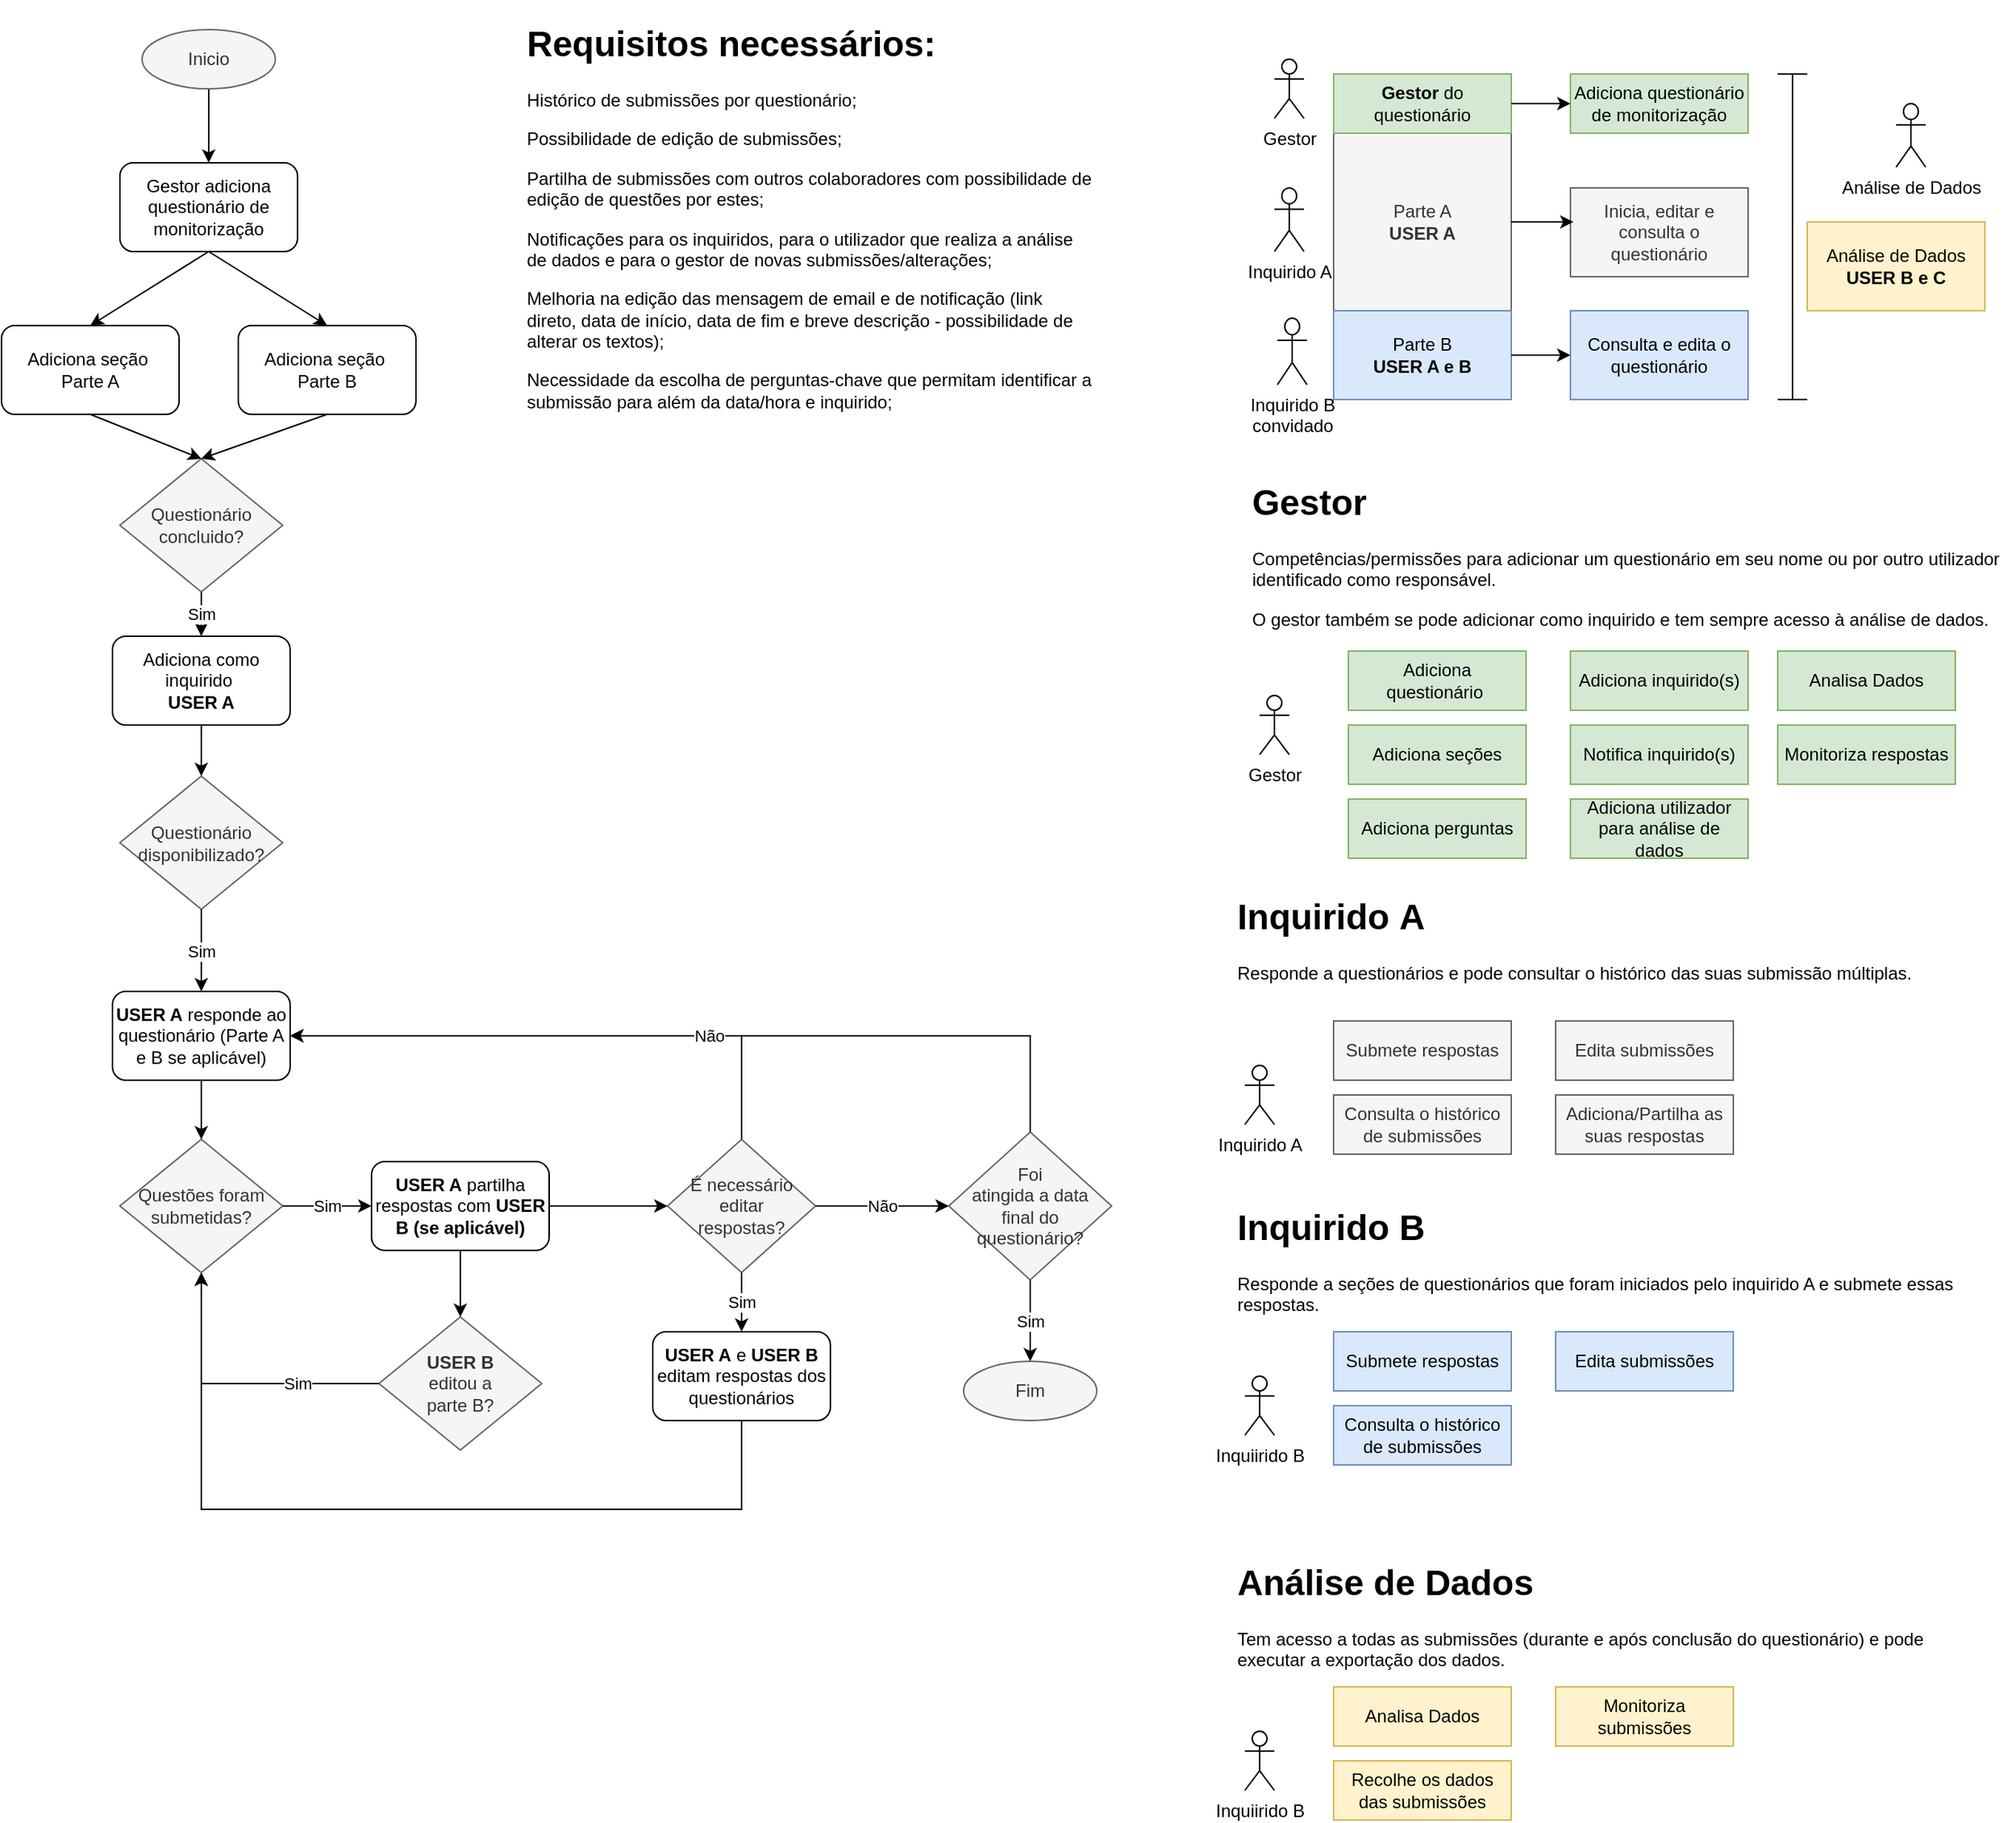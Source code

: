<mxfile version="20.5.1" type="github">
  <diagram id="D0BnEPBHgKbLKha-eheF" name="Página-1">
    <mxGraphModel dx="811" dy="474" grid="1" gridSize="10" guides="1" tooltips="1" connect="1" arrows="1" fold="1" page="1" pageScale="1" pageWidth="827" pageHeight="1169" math="0" shadow="0">
      <root>
        <mxCell id="0" />
        <mxCell id="1" parent="0" />
        <mxCell id="jwrrGk7fc2D3mUX76oG3-1" value="Parte A&lt;br&gt;&lt;b&gt;USER A&lt;/b&gt;" style="whiteSpace=wrap;html=1;aspect=fixed;fillColor=#f5f5f5;fontColor=#333333;strokeColor=#666666;" vertex="1" parent="1">
          <mxGeometry x="930" y="150" width="120" height="120" as="geometry" />
        </mxCell>
        <mxCell id="jwrrGk7fc2D3mUX76oG3-2" value="Parte B&lt;br&gt;&lt;b&gt;USER A e B&lt;/b&gt;" style="rounded=0;whiteSpace=wrap;html=1;fillColor=#dae8fc;strokeColor=#6c8ebf;" vertex="1" parent="1">
          <mxGeometry x="930" y="270" width="120" height="60" as="geometry" />
        </mxCell>
        <mxCell id="jwrrGk7fc2D3mUX76oG3-3" value="Adiciona questionário de monitorização" style="text;html=1;strokeColor=#82b366;fillColor=#d5e8d4;align=center;verticalAlign=middle;whiteSpace=wrap;rounded=0;" vertex="1" parent="1">
          <mxGeometry x="1090" y="110" width="120" height="40" as="geometry" />
        </mxCell>
        <mxCell id="jwrrGk7fc2D3mUX76oG3-6" value="Inicia, editar e consulta o questionário" style="rounded=0;whiteSpace=wrap;html=1;fillColor=#f5f5f5;fontColor=#333333;strokeColor=#666666;" vertex="1" parent="1">
          <mxGeometry x="1090" y="187" width="120" height="60" as="geometry" />
        </mxCell>
        <mxCell id="jwrrGk7fc2D3mUX76oG3-8" value="" style="endArrow=classic;html=1;rounded=0;entryX=0.017;entryY=0.383;entryDx=0;entryDy=0;entryPerimeter=0;" edge="1" parent="1" source="jwrrGk7fc2D3mUX76oG3-1" target="jwrrGk7fc2D3mUX76oG3-6">
          <mxGeometry width="50" height="50" relative="1" as="geometry">
            <mxPoint x="1050" y="240" as="sourcePoint" />
            <mxPoint x="1100" y="190" as="targetPoint" />
          </mxGeometry>
        </mxCell>
        <mxCell id="jwrrGk7fc2D3mUX76oG3-11" value="Consulta e edita o questionário" style="rounded=0;whiteSpace=wrap;html=1;fillColor=#dae8fc;strokeColor=#6c8ebf;" vertex="1" parent="1">
          <mxGeometry x="1090" y="270" width="120" height="60" as="geometry" />
        </mxCell>
        <mxCell id="jwrrGk7fc2D3mUX76oG3-14" value="" style="endArrow=classic;html=1;rounded=0;entryX=0;entryY=0.5;entryDx=0;entryDy=0;" edge="1" parent="1" source="jwrrGk7fc2D3mUX76oG3-2" target="jwrrGk7fc2D3mUX76oG3-11">
          <mxGeometry width="50" height="50" relative="1" as="geometry">
            <mxPoint x="1050" y="350" as="sourcePoint" />
            <mxPoint x="1120.711" y="300" as="targetPoint" />
          </mxGeometry>
        </mxCell>
        <mxCell id="jwrrGk7fc2D3mUX76oG3-17" value="Gestor adiciona questionário de monitorização" style="rounded=1;whiteSpace=wrap;html=1;" vertex="1" parent="1">
          <mxGeometry x="110" y="170" width="120" height="60" as="geometry" />
        </mxCell>
        <mxCell id="jwrrGk7fc2D3mUX76oG3-18" value="Adiciona seção&amp;nbsp;&lt;br&gt;Parte A" style="rounded=1;whiteSpace=wrap;html=1;" vertex="1" parent="1">
          <mxGeometry x="30" y="280" width="120" height="60" as="geometry" />
        </mxCell>
        <mxCell id="jwrrGk7fc2D3mUX76oG3-19" value="Adiciona seção&amp;nbsp;&lt;br&gt;Parte B" style="rounded=1;whiteSpace=wrap;html=1;" vertex="1" parent="1">
          <mxGeometry x="190" y="280" width="120" height="60" as="geometry" />
        </mxCell>
        <mxCell id="jwrrGk7fc2D3mUX76oG3-20" value="Questionário concluido?" style="rhombus;whiteSpace=wrap;html=1;fillColor=#f5f5f5;fontColor=#333333;strokeColor=#666666;" vertex="1" parent="1">
          <mxGeometry x="110" y="370" width="110" height="90" as="geometry" />
        </mxCell>
        <mxCell id="jwrrGk7fc2D3mUX76oG3-21" value="Adiciona como inquirido&amp;nbsp;&lt;br&gt;&lt;b&gt;USER A&lt;/b&gt;" style="rounded=1;whiteSpace=wrap;html=1;" vertex="1" parent="1">
          <mxGeometry x="105" y="490" width="120" height="60" as="geometry" />
        </mxCell>
        <mxCell id="jwrrGk7fc2D3mUX76oG3-23" value="" style="shape=crossbar;whiteSpace=wrap;html=1;rounded=1;direction=south;fillStyle=dashed;gradientColor=none;" vertex="1" parent="1">
          <mxGeometry x="1230" y="110" width="20" height="220" as="geometry" />
        </mxCell>
        <mxCell id="jwrrGk7fc2D3mUX76oG3-25" value="Análise de Dados&lt;br&gt;&lt;b&gt;USER B e C&lt;/b&gt;" style="rounded=0;whiteSpace=wrap;html=1;fillColor=#fff2cc;strokeColor=#d6b656;" vertex="1" parent="1">
          <mxGeometry x="1250" y="210" width="120" height="60" as="geometry" />
        </mxCell>
        <mxCell id="jwrrGk7fc2D3mUX76oG3-27" value="Questionário disponibilizado?" style="rhombus;whiteSpace=wrap;html=1;fillColor=#f5f5f5;fontColor=#333333;strokeColor=#666666;" vertex="1" parent="1">
          <mxGeometry x="110" y="584.5" width="110" height="90" as="geometry" />
        </mxCell>
        <mxCell id="jwrrGk7fc2D3mUX76oG3-28" value="&lt;b&gt;USER A&lt;/b&gt; responde ao questionário (Parte A e B se aplicável)" style="rounded=1;whiteSpace=wrap;html=1;" vertex="1" parent="1">
          <mxGeometry x="105" y="730" width="120" height="60" as="geometry" />
        </mxCell>
        <mxCell id="jwrrGk7fc2D3mUX76oG3-30" value="&lt;b&gt;USER A&lt;/b&gt; partilha respostas com &lt;b&gt;USER B (se aplicável)&lt;/b&gt;" style="rounded=1;whiteSpace=wrap;html=1;" vertex="1" parent="1">
          <mxGeometry x="280" y="845" width="120" height="60" as="geometry" />
        </mxCell>
        <mxCell id="jwrrGk7fc2D3mUX76oG3-31" value="Questões foram submetidas?" style="rhombus;whiteSpace=wrap;html=1;fillColor=#f5f5f5;fontColor=#333333;strokeColor=#666666;" vertex="1" parent="1">
          <mxGeometry x="110" y="830" width="110" height="90" as="geometry" />
        </mxCell>
        <mxCell id="jwrrGk7fc2D3mUX76oG3-34" value="&lt;b&gt;USER B &lt;/b&gt;&lt;br&gt;editou a &lt;br&gt;parte B?" style="rhombus;whiteSpace=wrap;html=1;fillColor=#f5f5f5;fontColor=#333333;strokeColor=#666666;" vertex="1" parent="1">
          <mxGeometry x="285" y="950" width="110" height="90" as="geometry" />
        </mxCell>
        <mxCell id="jwrrGk7fc2D3mUX76oG3-37" value="" style="endArrow=classic;html=1;rounded=0;" edge="1" parent="1" target="jwrrGk7fc2D3mUX76oG3-17">
          <mxGeometry width="50" height="50" relative="1" as="geometry">
            <mxPoint x="170" y="120" as="sourcePoint" />
            <mxPoint x="170" y="160" as="targetPoint" />
          </mxGeometry>
        </mxCell>
        <mxCell id="jwrrGk7fc2D3mUX76oG3-38" value="" style="endArrow=classic;html=1;rounded=0;exitX=0.5;exitY=1;exitDx=0;exitDy=0;entryX=0.5;entryY=0;entryDx=0;entryDy=0;" edge="1" parent="1" source="jwrrGk7fc2D3mUX76oG3-17" target="jwrrGk7fc2D3mUX76oG3-18">
          <mxGeometry width="50" height="50" relative="1" as="geometry">
            <mxPoint x="330" y="250" as="sourcePoint" />
            <mxPoint x="380" y="200" as="targetPoint" />
          </mxGeometry>
        </mxCell>
        <mxCell id="jwrrGk7fc2D3mUX76oG3-39" value="" style="endArrow=classic;html=1;rounded=0;exitX=0.5;exitY=1;exitDx=0;exitDy=0;entryX=0.5;entryY=0;entryDx=0;entryDy=0;" edge="1" parent="1" source="jwrrGk7fc2D3mUX76oG3-17" target="jwrrGk7fc2D3mUX76oG3-19">
          <mxGeometry width="50" height="50" relative="1" as="geometry">
            <mxPoint x="190" y="270" as="sourcePoint" />
            <mxPoint x="240" y="220" as="targetPoint" />
          </mxGeometry>
        </mxCell>
        <mxCell id="jwrrGk7fc2D3mUX76oG3-40" value="" style="endArrow=classic;html=1;rounded=0;entryX=0.5;entryY=0;entryDx=0;entryDy=0;exitX=0.5;exitY=1;exitDx=0;exitDy=0;" edge="1" parent="1" source="jwrrGk7fc2D3mUX76oG3-18" target="jwrrGk7fc2D3mUX76oG3-20">
          <mxGeometry width="50" height="50" relative="1" as="geometry">
            <mxPoint x="50" y="380" as="sourcePoint" />
            <mxPoint x="100" y="330" as="targetPoint" />
          </mxGeometry>
        </mxCell>
        <mxCell id="jwrrGk7fc2D3mUX76oG3-41" value="" style="endArrow=classic;html=1;rounded=0;exitX=0.5;exitY=1;exitDx=0;exitDy=0;entryX=0.5;entryY=0;entryDx=0;entryDy=0;" edge="1" parent="1" source="jwrrGk7fc2D3mUX76oG3-19" target="jwrrGk7fc2D3mUX76oG3-20">
          <mxGeometry width="50" height="50" relative="1" as="geometry">
            <mxPoint x="260" y="420" as="sourcePoint" />
            <mxPoint x="160" y="370" as="targetPoint" />
          </mxGeometry>
        </mxCell>
        <mxCell id="jwrrGk7fc2D3mUX76oG3-44" value="Sim" style="endArrow=classic;html=1;rounded=0;exitX=0.5;exitY=1;exitDx=0;exitDy=0;" edge="1" parent="1" source="jwrrGk7fc2D3mUX76oG3-20" target="jwrrGk7fc2D3mUX76oG3-21">
          <mxGeometry width="50" height="50" relative="1" as="geometry">
            <mxPoint x="80" y="500" as="sourcePoint" />
            <mxPoint x="130" y="450" as="targetPoint" />
          </mxGeometry>
        </mxCell>
        <mxCell id="jwrrGk7fc2D3mUX76oG3-45" value="" style="endArrow=classic;html=1;rounded=0;exitX=0.5;exitY=1;exitDx=0;exitDy=0;entryX=0.5;entryY=0;entryDx=0;entryDy=0;" edge="1" parent="1" source="jwrrGk7fc2D3mUX76oG3-21" target="jwrrGk7fc2D3mUX76oG3-27">
          <mxGeometry width="50" height="50" relative="1" as="geometry">
            <mxPoint x="150" y="590" as="sourcePoint" />
            <mxPoint x="200" y="540" as="targetPoint" />
          </mxGeometry>
        </mxCell>
        <mxCell id="jwrrGk7fc2D3mUX76oG3-46" value="Sim" style="endArrow=classic;html=1;rounded=0;exitX=0.5;exitY=1;exitDx=0;exitDy=0;" edge="1" parent="1" source="jwrrGk7fc2D3mUX76oG3-27" target="jwrrGk7fc2D3mUX76oG3-28">
          <mxGeometry width="50" height="50" relative="1" as="geometry">
            <mxPoint x="160" y="710" as="sourcePoint" />
            <mxPoint x="210" y="660" as="targetPoint" />
          </mxGeometry>
        </mxCell>
        <mxCell id="jwrrGk7fc2D3mUX76oG3-47" value="" style="endArrow=classic;html=1;rounded=0;exitX=0.5;exitY=1;exitDx=0;exitDy=0;" edge="1" parent="1" source="jwrrGk7fc2D3mUX76oG3-28" target="jwrrGk7fc2D3mUX76oG3-31">
          <mxGeometry width="50" height="50" relative="1" as="geometry">
            <mxPoint x="240" y="760" as="sourcePoint" />
            <mxPoint x="290" y="710" as="targetPoint" />
          </mxGeometry>
        </mxCell>
        <mxCell id="jwrrGk7fc2D3mUX76oG3-48" value="Sim" style="endArrow=classic;html=1;rounded=0;exitX=1;exitY=0.5;exitDx=0;exitDy=0;" edge="1" parent="1" source="jwrrGk7fc2D3mUX76oG3-31" target="jwrrGk7fc2D3mUX76oG3-30">
          <mxGeometry width="50" height="50" relative="1" as="geometry">
            <mxPoint x="420" y="720" as="sourcePoint" />
            <mxPoint x="470" y="670" as="targetPoint" />
          </mxGeometry>
        </mxCell>
        <mxCell id="jwrrGk7fc2D3mUX76oG3-49" value="" style="endArrow=classic;html=1;rounded=0;exitX=0.5;exitY=1;exitDx=0;exitDy=0;entryX=0.5;entryY=0;entryDx=0;entryDy=0;" edge="1" parent="1" source="jwrrGk7fc2D3mUX76oG3-30" target="jwrrGk7fc2D3mUX76oG3-34">
          <mxGeometry width="50" height="50" relative="1" as="geometry">
            <mxPoint x="540" y="840" as="sourcePoint" />
            <mxPoint x="650" y="820" as="targetPoint" />
          </mxGeometry>
        </mxCell>
        <mxCell id="jwrrGk7fc2D3mUX76oG3-52" value="&lt;b&gt;Gestor&lt;/b&gt; do questionário" style="text;html=1;strokeColor=#82b366;fillColor=#d5e8d4;align=center;verticalAlign=middle;whiteSpace=wrap;rounded=0;" vertex="1" parent="1">
          <mxGeometry x="930" y="110" width="120" height="40" as="geometry" />
        </mxCell>
        <mxCell id="jwrrGk7fc2D3mUX76oG3-53" value="" style="endArrow=classic;html=1;rounded=0;exitX=1;exitY=0.5;exitDx=0;exitDy=0;" edge="1" parent="1" source="jwrrGk7fc2D3mUX76oG3-52" target="jwrrGk7fc2D3mUX76oG3-3">
          <mxGeometry width="50" height="50" relative="1" as="geometry">
            <mxPoint x="1040" y="170" as="sourcePoint" />
            <mxPoint x="1090" y="120" as="targetPoint" />
          </mxGeometry>
        </mxCell>
        <mxCell id="jwrrGk7fc2D3mUX76oG3-54" value="Gestor" style="shape=umlActor;verticalLabelPosition=bottom;verticalAlign=top;html=1;outlineConnect=0;fillStyle=dashed;gradientColor=none;" vertex="1" parent="1">
          <mxGeometry x="890" y="100" width="20" height="40" as="geometry" />
        </mxCell>
        <mxCell id="jwrrGk7fc2D3mUX76oG3-63" value="Inquirido A" style="shape=umlActor;verticalLabelPosition=bottom;verticalAlign=top;html=1;outlineConnect=0;fillStyle=dashed;gradientColor=none;" vertex="1" parent="1">
          <mxGeometry x="890" y="187" width="20" height="43" as="geometry" />
        </mxCell>
        <mxCell id="jwrrGk7fc2D3mUX76oG3-66" value="Inquirido B&lt;br&gt;convidado" style="shape=umlActor;verticalLabelPosition=bottom;verticalAlign=top;html=1;outlineConnect=0;fillStyle=dashed;gradientColor=none;" vertex="1" parent="1">
          <mxGeometry x="892" y="275" width="20" height="45" as="geometry" />
        </mxCell>
        <mxCell id="jwrrGk7fc2D3mUX76oG3-70" value="É necessário editar &lt;br&gt;respostas?" style="rhombus;whiteSpace=wrap;html=1;fillStyle=auto;fillColor=#f5f5f5;fontColor=#333333;strokeColor=#666666;" vertex="1" parent="1">
          <mxGeometry x="480" y="830" width="100" height="90" as="geometry" />
        </mxCell>
        <mxCell id="jwrrGk7fc2D3mUX76oG3-72" value="" style="endArrow=classic;html=1;rounded=0;exitX=1;exitY=0.5;exitDx=0;exitDy=0;" edge="1" parent="1" source="jwrrGk7fc2D3mUX76oG3-30" target="jwrrGk7fc2D3mUX76oG3-70">
          <mxGeometry width="50" height="50" relative="1" as="geometry">
            <mxPoint x="440" y="810" as="sourcePoint" />
            <mxPoint x="490" y="760" as="targetPoint" />
          </mxGeometry>
        </mxCell>
        <mxCell id="jwrrGk7fc2D3mUX76oG3-73" value="&lt;b&gt;USER A&lt;/b&gt; e&amp;nbsp;&lt;b&gt;USER B &lt;/b&gt;editam respostas dos questionários" style="rounded=1;whiteSpace=wrap;html=1;" vertex="1" parent="1">
          <mxGeometry x="470" y="960" width="120" height="60" as="geometry" />
        </mxCell>
        <mxCell id="jwrrGk7fc2D3mUX76oG3-74" value="Sim" style="endArrow=classic;html=1;rounded=0;exitX=0.5;exitY=1;exitDx=0;exitDy=0;" edge="1" parent="1" source="jwrrGk7fc2D3mUX76oG3-70" target="jwrrGk7fc2D3mUX76oG3-73">
          <mxGeometry width="50" height="50" relative="1" as="geometry">
            <mxPoint x="300" y="890" as="sourcePoint" />
            <mxPoint x="350" y="840" as="targetPoint" />
          </mxGeometry>
        </mxCell>
        <mxCell id="jwrrGk7fc2D3mUX76oG3-75" value="Foi &lt;br&gt;atingida a data &lt;br&gt;final do questionário?" style="rhombus;whiteSpace=wrap;html=1;fillColor=#f5f5f5;fontColor=#333333;strokeColor=#666666;" vertex="1" parent="1">
          <mxGeometry x="670" y="825" width="110" height="100" as="geometry" />
        </mxCell>
        <mxCell id="jwrrGk7fc2D3mUX76oG3-77" value="Inicio" style="ellipse;whiteSpace=wrap;html=1;fillStyle=auto;fillColor=#f5f5f5;fontColor=#333333;strokeColor=#666666;" vertex="1" parent="1">
          <mxGeometry x="125" y="80" width="90" height="40" as="geometry" />
        </mxCell>
        <mxCell id="jwrrGk7fc2D3mUX76oG3-78" value="Fim" style="ellipse;whiteSpace=wrap;html=1;fillStyle=auto;fillColor=#f5f5f5;fontColor=#333333;strokeColor=#666666;" vertex="1" parent="1">
          <mxGeometry x="680" y="980" width="90" height="40" as="geometry" />
        </mxCell>
        <mxCell id="jwrrGk7fc2D3mUX76oG3-79" value="Não" style="endArrow=classic;html=1;rounded=0;exitX=1;exitY=0.5;exitDx=0;exitDy=0;entryX=0;entryY=0.5;entryDx=0;entryDy=0;" edge="1" parent="1" source="jwrrGk7fc2D3mUX76oG3-70" target="jwrrGk7fc2D3mUX76oG3-75">
          <mxGeometry width="50" height="50" relative="1" as="geometry">
            <mxPoint x="450" y="870" as="sourcePoint" />
            <mxPoint x="500" y="820" as="targetPoint" />
          </mxGeometry>
        </mxCell>
        <mxCell id="jwrrGk7fc2D3mUX76oG3-80" value="Sim" style="endArrow=classic;html=1;rounded=0;exitX=0.5;exitY=1;exitDx=0;exitDy=0;entryX=0.5;entryY=0;entryDx=0;entryDy=0;" edge="1" parent="1" source="jwrrGk7fc2D3mUX76oG3-75" target="jwrrGk7fc2D3mUX76oG3-78">
          <mxGeometry width="50" height="50" relative="1" as="geometry">
            <mxPoint x="760" y="980" as="sourcePoint" />
            <mxPoint x="810" y="930" as="targetPoint" />
          </mxGeometry>
        </mxCell>
        <mxCell id="jwrrGk7fc2D3mUX76oG3-81" value="" style="endArrow=classic;html=1;rounded=0;exitX=0.5;exitY=1;exitDx=0;exitDy=0;entryX=0.5;entryY=1;entryDx=0;entryDy=0;" edge="1" parent="1" source="jwrrGk7fc2D3mUX76oG3-73" target="jwrrGk7fc2D3mUX76oG3-31">
          <mxGeometry width="50" height="50" relative="1" as="geometry">
            <mxPoint x="500" y="1090" as="sourcePoint" />
            <mxPoint x="160" y="930" as="targetPoint" />
            <Array as="points">
              <mxPoint x="530" y="1080" />
              <mxPoint x="165" y="1080" />
            </Array>
          </mxGeometry>
        </mxCell>
        <mxCell id="jwrrGk7fc2D3mUX76oG3-69" value="Sim" style="endArrow=classic;html=1;rounded=0;exitX=0;exitY=0.5;exitDx=0;exitDy=0;entryX=0.5;entryY=1;entryDx=0;entryDy=0;" edge="1" parent="1" source="jwrrGk7fc2D3mUX76oG3-34" target="jwrrGk7fc2D3mUX76oG3-31">
          <mxGeometry x="-0.436" width="50" height="50" relative="1" as="geometry">
            <mxPoint x="220" y="990" as="sourcePoint" />
            <mxPoint x="270" y="940" as="targetPoint" />
            <Array as="points">
              <mxPoint x="165" y="995" />
            </Array>
            <mxPoint as="offset" />
          </mxGeometry>
        </mxCell>
        <mxCell id="jwrrGk7fc2D3mUX76oG3-83" value="" style="endArrow=classic;html=1;rounded=0;exitX=0.5;exitY=0;exitDx=0;exitDy=0;entryX=1;entryY=0.5;entryDx=0;entryDy=0;" edge="1" parent="1" source="jwrrGk7fc2D3mUX76oG3-70" target="jwrrGk7fc2D3mUX76oG3-28">
          <mxGeometry width="50" height="50" relative="1" as="geometry">
            <mxPoint x="440" y="840" as="sourcePoint" />
            <mxPoint x="490" y="790" as="targetPoint" />
            <Array as="points">
              <mxPoint x="530" y="760" />
            </Array>
          </mxGeometry>
        </mxCell>
        <mxCell id="jwrrGk7fc2D3mUX76oG3-82" value="Não" style="endArrow=classic;html=1;rounded=0;exitX=0.5;exitY=0;exitDx=0;exitDy=0;entryX=1;entryY=0.5;entryDx=0;entryDy=0;" edge="1" parent="1" source="jwrrGk7fc2D3mUX76oG3-75" target="jwrrGk7fc2D3mUX76oG3-28">
          <mxGeometry width="50" height="50" relative="1" as="geometry">
            <mxPoint x="710" y="810" as="sourcePoint" />
            <mxPoint x="760" y="760" as="targetPoint" />
            <Array as="points">
              <mxPoint x="725" y="760" />
            </Array>
          </mxGeometry>
        </mxCell>
        <mxCell id="jwrrGk7fc2D3mUX76oG3-84" value="Análise de Dados" style="shape=umlActor;verticalLabelPosition=bottom;verticalAlign=top;html=1;outlineConnect=0;fillStyle=dashed;gradientColor=none;" vertex="1" parent="1">
          <mxGeometry x="1310" y="130" width="20" height="43" as="geometry" />
        </mxCell>
        <mxCell id="jwrrGk7fc2D3mUX76oG3-86" value="&lt;h1&gt;Requisitos necessários:&amp;nbsp;&lt;/h1&gt;&lt;p&gt;&lt;span style=&quot;background-color: initial;&quot;&gt;Histórico de submissões por questionário;&lt;/span&gt;&lt;br&gt;&lt;/p&gt;&lt;p&gt;Possibilidade de edição de submissões;&lt;/p&gt;&lt;p&gt;Partilha de submissões com outros colaboradores com possibilidade de edição de questões por estes;&lt;/p&gt;&lt;p&gt;Notificações para os inquiridos, para o utilizador que realiza a análise de dados e para o gestor de novas submissões/alterações;&lt;/p&gt;&lt;p&gt;Melhoria na edição das mensagem de email e de notificação (link direto, data de início, data de fim e breve descrição - possibilidade de alterar os textos);&lt;/p&gt;&lt;p&gt;Necessidade da escolha de perguntas-chave que permitam identificar a submissão para além da data/hora e inquirido;&lt;/p&gt;&lt;div&gt;&lt;br&gt;&lt;/div&gt;" style="text;html=1;strokeColor=none;fillColor=none;spacing=5;spacingTop=-20;whiteSpace=wrap;overflow=hidden;rounded=0;fillStyle=auto;" vertex="1" parent="1">
          <mxGeometry x="380" y="70" width="390" height="350" as="geometry" />
        </mxCell>
        <mxCell id="jwrrGk7fc2D3mUX76oG3-87" value="&lt;h1&gt;Gestor&lt;/h1&gt;&lt;p&gt;Competências/permissões para adicionar um questionário em seu nome ou por outro utilizador identificado como responsável.&lt;/p&gt;&lt;p&gt;O gestor também se pode adicionar como inquirido e tem sempre acesso à análise de dados.&lt;/p&gt;" style="text;html=1;strokeColor=none;fillColor=none;spacing=5;spacingTop=-20;whiteSpace=wrap;overflow=hidden;rounded=0;fillStyle=auto;" vertex="1" parent="1">
          <mxGeometry x="870" y="380" width="520" height="120" as="geometry" />
        </mxCell>
        <mxCell id="jwrrGk7fc2D3mUX76oG3-88" value="Gestor" style="shape=umlActor;verticalLabelPosition=bottom;verticalAlign=top;html=1;outlineConnect=0;fillStyle=dashed;gradientColor=none;" vertex="1" parent="1">
          <mxGeometry x="880" y="530" width="20" height="40" as="geometry" />
        </mxCell>
        <mxCell id="jwrrGk7fc2D3mUX76oG3-89" value="Adiciona questionário&amp;nbsp;" style="text;html=1;strokeColor=#82b366;fillColor=#d5e8d4;align=center;verticalAlign=middle;whiteSpace=wrap;rounded=0;" vertex="1" parent="1">
          <mxGeometry x="940" y="500" width="120" height="40" as="geometry" />
        </mxCell>
        <mxCell id="jwrrGk7fc2D3mUX76oG3-90" value="Adiciona seções" style="text;html=1;strokeColor=#82b366;fillColor=#d5e8d4;align=center;verticalAlign=middle;whiteSpace=wrap;rounded=0;" vertex="1" parent="1">
          <mxGeometry x="940" y="550" width="120" height="40" as="geometry" />
        </mxCell>
        <mxCell id="jwrrGk7fc2D3mUX76oG3-91" value="Adiciona perguntas" style="text;html=1;strokeColor=#82b366;fillColor=#d5e8d4;align=center;verticalAlign=middle;whiteSpace=wrap;rounded=0;" vertex="1" parent="1">
          <mxGeometry x="940" y="600" width="120" height="40" as="geometry" />
        </mxCell>
        <mxCell id="jwrrGk7fc2D3mUX76oG3-92" value="Adiciona inquirido(s)" style="text;html=1;strokeColor=#82b366;fillColor=#d5e8d4;align=center;verticalAlign=middle;whiteSpace=wrap;rounded=0;" vertex="1" parent="1">
          <mxGeometry x="1090" y="500" width="120" height="40" as="geometry" />
        </mxCell>
        <mxCell id="jwrrGk7fc2D3mUX76oG3-93" value="Notifica inquirido(s)" style="text;html=1;strokeColor=#82b366;fillColor=#d5e8d4;align=center;verticalAlign=middle;whiteSpace=wrap;rounded=0;" vertex="1" parent="1">
          <mxGeometry x="1090" y="550" width="120" height="40" as="geometry" />
        </mxCell>
        <mxCell id="jwrrGk7fc2D3mUX76oG3-94" value="Adiciona utilizador para análise de dados" style="text;html=1;strokeColor=#82b366;fillColor=#d5e8d4;align=center;verticalAlign=middle;whiteSpace=wrap;rounded=0;" vertex="1" parent="1">
          <mxGeometry x="1090" y="600" width="120" height="40" as="geometry" />
        </mxCell>
        <mxCell id="jwrrGk7fc2D3mUX76oG3-95" value="&lt;h1&gt;Inquirido&amp;nbsp;A&lt;/h1&gt;&lt;p&gt;Responde a questionários e pode consultar o histórico das suas submissão múltiplas.&lt;/p&gt;" style="text;html=1;strokeColor=none;fillColor=none;spacing=5;spacingTop=-20;whiteSpace=wrap;overflow=hidden;rounded=0;fillStyle=auto;" vertex="1" parent="1">
          <mxGeometry x="860" y="660" width="520" height="120" as="geometry" />
        </mxCell>
        <mxCell id="jwrrGk7fc2D3mUX76oG3-96" value="Inquirido A" style="shape=umlActor;verticalLabelPosition=bottom;verticalAlign=top;html=1;outlineConnect=0;fillStyle=dashed;gradientColor=none;" vertex="1" parent="1">
          <mxGeometry x="870" y="780" width="20" height="40" as="geometry" />
        </mxCell>
        <mxCell id="jwrrGk7fc2D3mUX76oG3-97" value="Submete respostas" style="text;html=1;strokeColor=#666666;fillColor=#f5f5f5;align=center;verticalAlign=middle;whiteSpace=wrap;rounded=0;fontColor=#333333;" vertex="1" parent="1">
          <mxGeometry x="930" y="750" width="120" height="40" as="geometry" />
        </mxCell>
        <mxCell id="jwrrGk7fc2D3mUX76oG3-98" value="Consulta o histórico de submissões" style="text;html=1;strokeColor=#666666;fillColor=#f5f5f5;align=center;verticalAlign=middle;whiteSpace=wrap;rounded=0;fontColor=#333333;" vertex="1" parent="1">
          <mxGeometry x="930" y="800" width="120" height="40" as="geometry" />
        </mxCell>
        <mxCell id="jwrrGk7fc2D3mUX76oG3-99" value="Adiciona/Partilha as suas respostas" style="text;html=1;strokeColor=#666666;fillColor=#f5f5f5;align=center;verticalAlign=middle;whiteSpace=wrap;rounded=0;fontColor=#333333;" vertex="1" parent="1">
          <mxGeometry x="1080" y="800" width="120" height="40" as="geometry" />
        </mxCell>
        <mxCell id="jwrrGk7fc2D3mUX76oG3-100" value="Edita submissões" style="text;html=1;strokeColor=#666666;fillColor=#f5f5f5;align=center;verticalAlign=middle;whiteSpace=wrap;rounded=0;fontColor=#333333;" vertex="1" parent="1">
          <mxGeometry x="1080" y="750" width="120" height="40" as="geometry" />
        </mxCell>
        <mxCell id="jwrrGk7fc2D3mUX76oG3-103" value="&lt;h1&gt;Inquirido B&lt;/h1&gt;&lt;p&gt;Responde a seções de questionários que foram iniciados pelo inquirido A e submete essas respostas.&amp;nbsp;&lt;/p&gt;" style="text;html=1;strokeColor=none;fillColor=none;spacing=5;spacingTop=-20;whiteSpace=wrap;overflow=hidden;rounded=0;fillStyle=auto;" vertex="1" parent="1">
          <mxGeometry x="860" y="870" width="520" height="120" as="geometry" />
        </mxCell>
        <mxCell id="jwrrGk7fc2D3mUX76oG3-104" value="Inquiirido B" style="shape=umlActor;verticalLabelPosition=bottom;verticalAlign=top;html=1;outlineConnect=0;fillStyle=dashed;gradientColor=none;" vertex="1" parent="1">
          <mxGeometry x="870" y="990" width="20" height="40" as="geometry" />
        </mxCell>
        <mxCell id="jwrrGk7fc2D3mUX76oG3-105" value="Submete respostas" style="text;html=1;strokeColor=#6c8ebf;fillColor=#dae8fc;align=center;verticalAlign=middle;whiteSpace=wrap;rounded=0;" vertex="1" parent="1">
          <mxGeometry x="930" y="960" width="120" height="40" as="geometry" />
        </mxCell>
        <mxCell id="jwrrGk7fc2D3mUX76oG3-106" value="Consulta o histórico de submissões" style="text;html=1;strokeColor=#6c8ebf;fillColor=#dae8fc;align=center;verticalAlign=middle;whiteSpace=wrap;rounded=0;" vertex="1" parent="1">
          <mxGeometry x="930" y="1010" width="120" height="40" as="geometry" />
        </mxCell>
        <mxCell id="jwrrGk7fc2D3mUX76oG3-108" value="Edita submissões" style="text;html=1;strokeColor=#6c8ebf;fillColor=#dae8fc;align=center;verticalAlign=middle;whiteSpace=wrap;rounded=0;" vertex="1" parent="1">
          <mxGeometry x="1080" y="960" width="120" height="40" as="geometry" />
        </mxCell>
        <mxCell id="jwrrGk7fc2D3mUX76oG3-109" value="Analisa Dados" style="text;html=1;strokeColor=#82b366;fillColor=#d5e8d4;align=center;verticalAlign=middle;whiteSpace=wrap;rounded=0;" vertex="1" parent="1">
          <mxGeometry x="1230" y="500" width="120" height="40" as="geometry" />
        </mxCell>
        <mxCell id="jwrrGk7fc2D3mUX76oG3-111" value="Monitoriza respostas" style="text;html=1;strokeColor=#82b366;fillColor=#d5e8d4;align=center;verticalAlign=middle;whiteSpace=wrap;rounded=0;" vertex="1" parent="1">
          <mxGeometry x="1230" y="550" width="120" height="40" as="geometry" />
        </mxCell>
        <mxCell id="jwrrGk7fc2D3mUX76oG3-112" value="&lt;h1&gt;Análise de Dados&lt;/h1&gt;&lt;p&gt;Tem acesso a todas as submissões (durante e após conclusão do questionário) e pode executar a exportação dos dados.&lt;/p&gt;" style="text;html=1;strokeColor=none;fillColor=none;spacing=5;spacingTop=-20;whiteSpace=wrap;overflow=hidden;rounded=0;fillStyle=auto;" vertex="1" parent="1">
          <mxGeometry x="860" y="1110" width="520" height="120" as="geometry" />
        </mxCell>
        <mxCell id="jwrrGk7fc2D3mUX76oG3-113" value="Inquiirido B" style="shape=umlActor;verticalLabelPosition=bottom;verticalAlign=top;html=1;outlineConnect=0;fillStyle=dashed;gradientColor=none;" vertex="1" parent="1">
          <mxGeometry x="870" y="1230" width="20" height="40" as="geometry" />
        </mxCell>
        <mxCell id="jwrrGk7fc2D3mUX76oG3-114" value="Analisa Dados" style="text;html=1;strokeColor=#d6b656;fillColor=#fff2cc;align=center;verticalAlign=middle;whiteSpace=wrap;rounded=0;" vertex="1" parent="1">
          <mxGeometry x="930" y="1200" width="120" height="40" as="geometry" />
        </mxCell>
        <mxCell id="jwrrGk7fc2D3mUX76oG3-115" value="Recolhe os dados das submissões" style="text;html=1;strokeColor=#d6b656;fillColor=#fff2cc;align=center;verticalAlign=middle;whiteSpace=wrap;rounded=0;" vertex="1" parent="1">
          <mxGeometry x="930" y="1250" width="120" height="40" as="geometry" />
        </mxCell>
        <mxCell id="jwrrGk7fc2D3mUX76oG3-116" value="Monitoriza submissões" style="text;html=1;strokeColor=#d6b656;fillColor=#fff2cc;align=center;verticalAlign=middle;whiteSpace=wrap;rounded=0;" vertex="1" parent="1">
          <mxGeometry x="1080" y="1200" width="120" height="40" as="geometry" />
        </mxCell>
      </root>
    </mxGraphModel>
  </diagram>
</mxfile>
